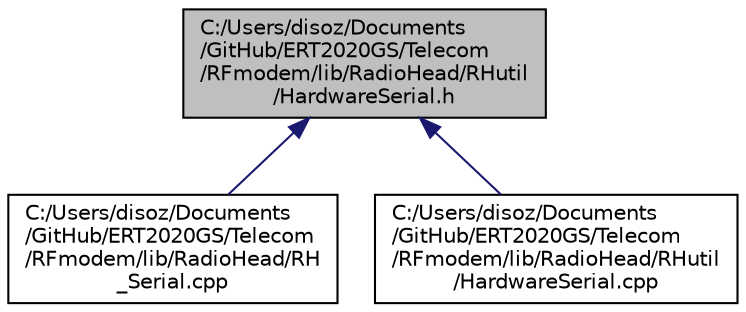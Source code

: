 digraph "C:/Users/disoz/Documents/GitHub/ERT2020GS/Telecom/RFmodem/lib/RadioHead/RHutil/HardwareSerial.h"
{
 // LATEX_PDF_SIZE
  edge [fontname="Helvetica",fontsize="10",labelfontname="Helvetica",labelfontsize="10"];
  node [fontname="Helvetica",fontsize="10",shape=record];
  Node1 [label="C:/Users/disoz/Documents\l/GitHub/ERT2020GS/Telecom\l/RFmodem/lib/RadioHead/RHutil\l/HardwareSerial.h",height=0.2,width=0.4,color="black", fillcolor="grey75", style="filled", fontcolor="black",tooltip=" "];
  Node1 -> Node2 [dir="back",color="midnightblue",fontsize="10",style="solid",fontname="Helvetica"];
  Node2 [label="C:/Users/disoz/Documents\l/GitHub/ERT2020GS/Telecom\l/RFmodem/lib/RadioHead/RH\l_Serial.cpp",height=0.2,width=0.4,color="black", fillcolor="white", style="filled",URL="$_r_h___serial_8cpp.html",tooltip=" "];
  Node1 -> Node3 [dir="back",color="midnightblue",fontsize="10",style="solid",fontname="Helvetica"];
  Node3 [label="C:/Users/disoz/Documents\l/GitHub/ERT2020GS/Telecom\l/RFmodem/lib/RadioHead/RHutil\l/HardwareSerial.cpp",height=0.2,width=0.4,color="black", fillcolor="white", style="filled",URL="$_hardware_serial_8cpp.html",tooltip=" "];
}
